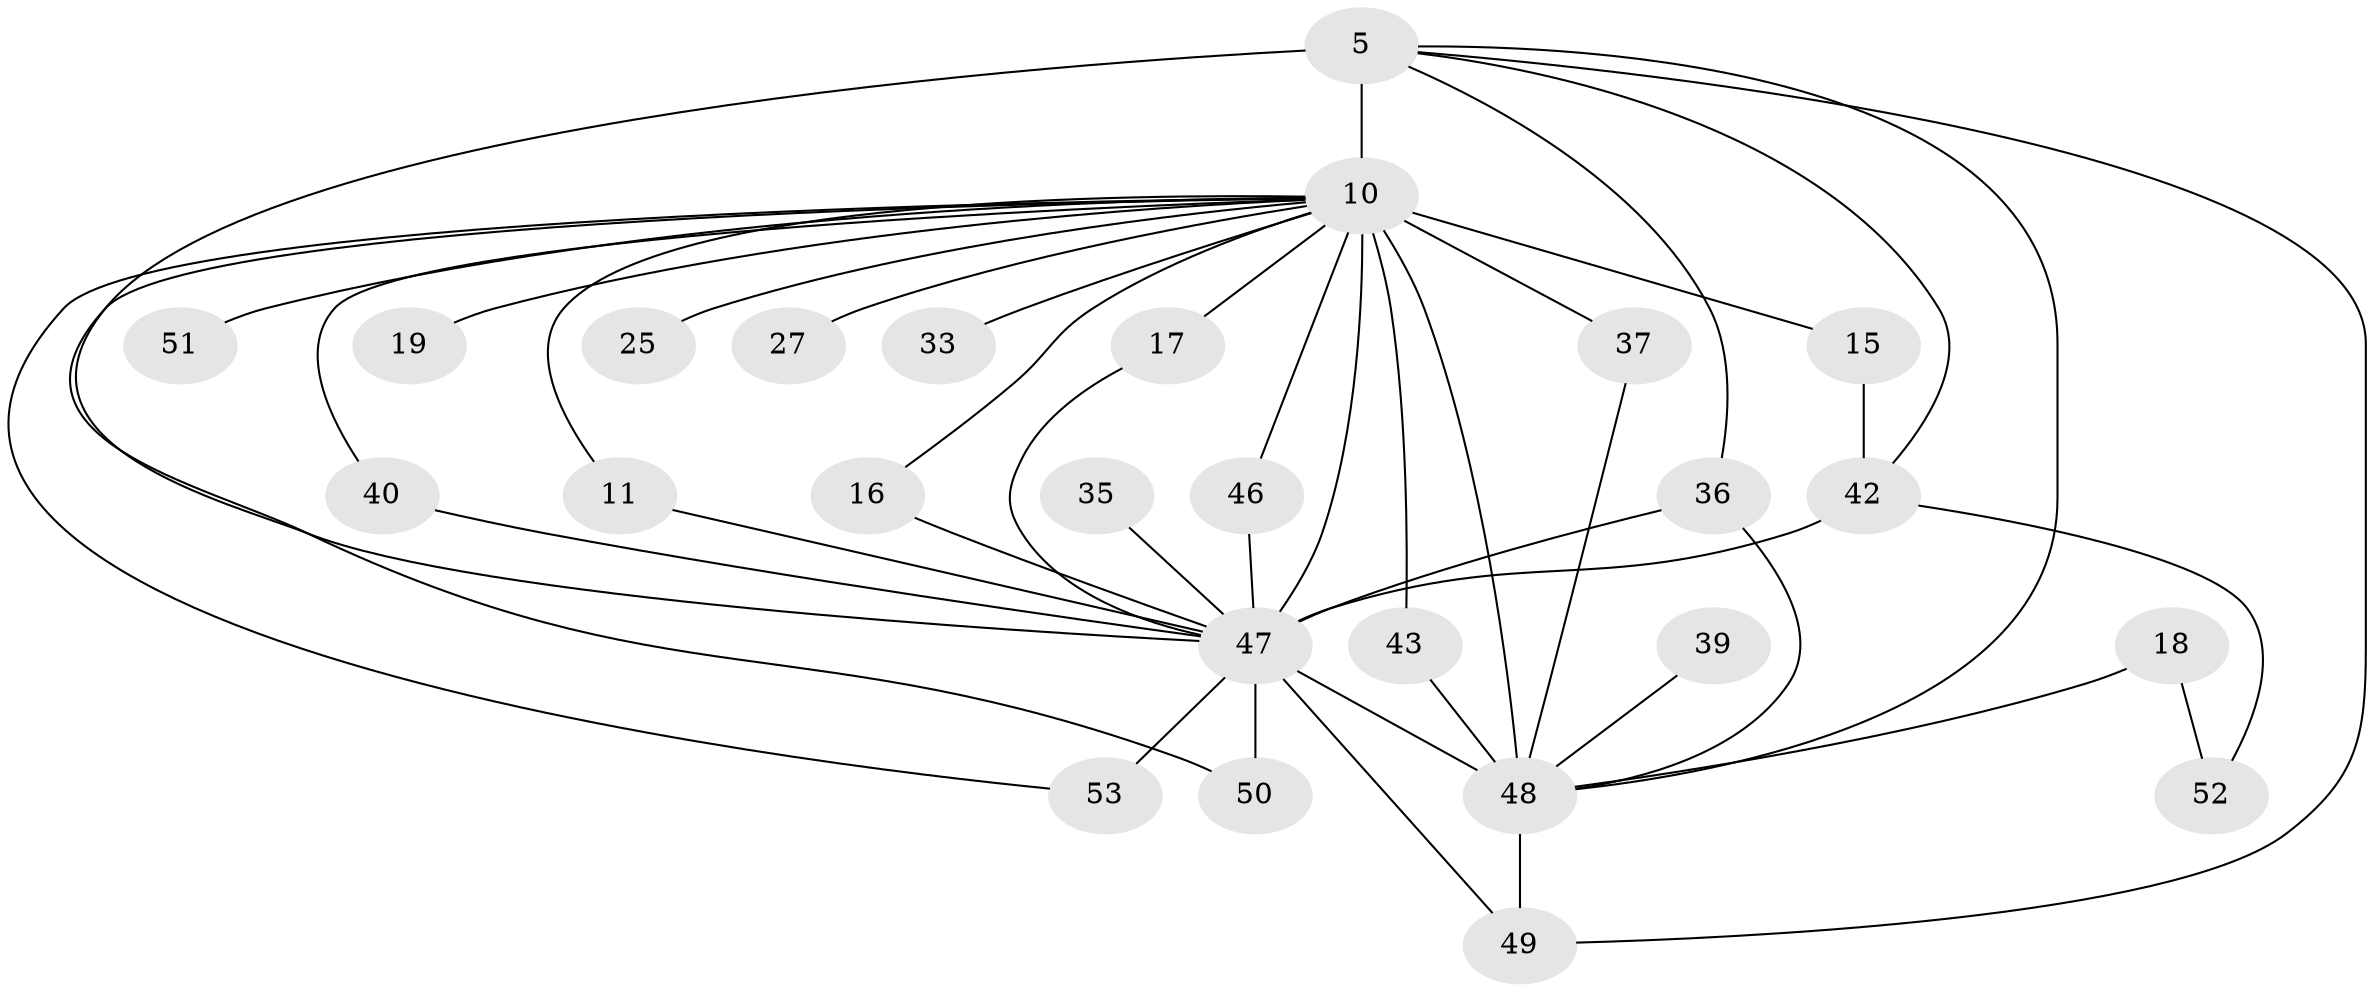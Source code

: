 // original degree distribution, {20: 0.018867924528301886, 11: 0.03773584905660377, 18: 0.018867924528301886, 15: 0.018867924528301886, 16: 0.03773584905660377, 14: 0.03773584905660377, 19: 0.018867924528301886, 2: 0.49056603773584906, 3: 0.24528301886792453, 4: 0.05660377358490566, 5: 0.018867924528301886}
// Generated by graph-tools (version 1.1) at 2025/46/03/09/25 04:46:15]
// undirected, 26 vertices, 44 edges
graph export_dot {
graph [start="1"]
  node [color=gray90,style=filled];
  5 [super="+2"];
  10 [super="+6+9"];
  11;
  15;
  16;
  17 [super="+12"];
  18;
  19;
  25;
  27;
  33;
  35;
  36 [super="+24"];
  37 [super="+21"];
  39;
  40;
  42 [super="+38+32"];
  43;
  46 [super="+30"];
  47 [super="+34+8"];
  48 [super="+44+23"];
  49 [super="+41"];
  50 [super="+20"];
  51;
  52;
  53 [super="+45"];
  5 -- 10 [weight=8];
  5 -- 36;
  5 -- 42 [weight=2];
  5 -- 49;
  5 -- 48 [weight=4];
  5 -- 47 [weight=4];
  10 -- 16;
  10 -- 17 [weight=2];
  10 -- 19 [weight=2];
  10 -- 25 [weight=2];
  10 -- 27 [weight=2];
  10 -- 51 [weight=2];
  10 -- 33 [weight=2];
  10 -- 37 [weight=2];
  10 -- 15;
  10 -- 53;
  10 -- 11;
  10 -- 40;
  10 -- 43;
  10 -- 46 [weight=2];
  10 -- 47 [weight=10];
  10 -- 48 [weight=11];
  10 -- 50;
  11 -- 47;
  15 -- 42;
  16 -- 47;
  17 -- 47;
  18 -- 52;
  18 -- 48 [weight=2];
  35 -- 47 [weight=2];
  36 -- 48;
  36 -- 47;
  37 -- 48;
  39 -- 48;
  40 -- 47;
  42 -- 52;
  42 -- 47 [weight=5];
  43 -- 48;
  46 -- 47 [weight=2];
  47 -- 48 [weight=7];
  47 -- 49;
  47 -- 50;
  47 -- 53 [weight=2];
  48 -- 49;
}
